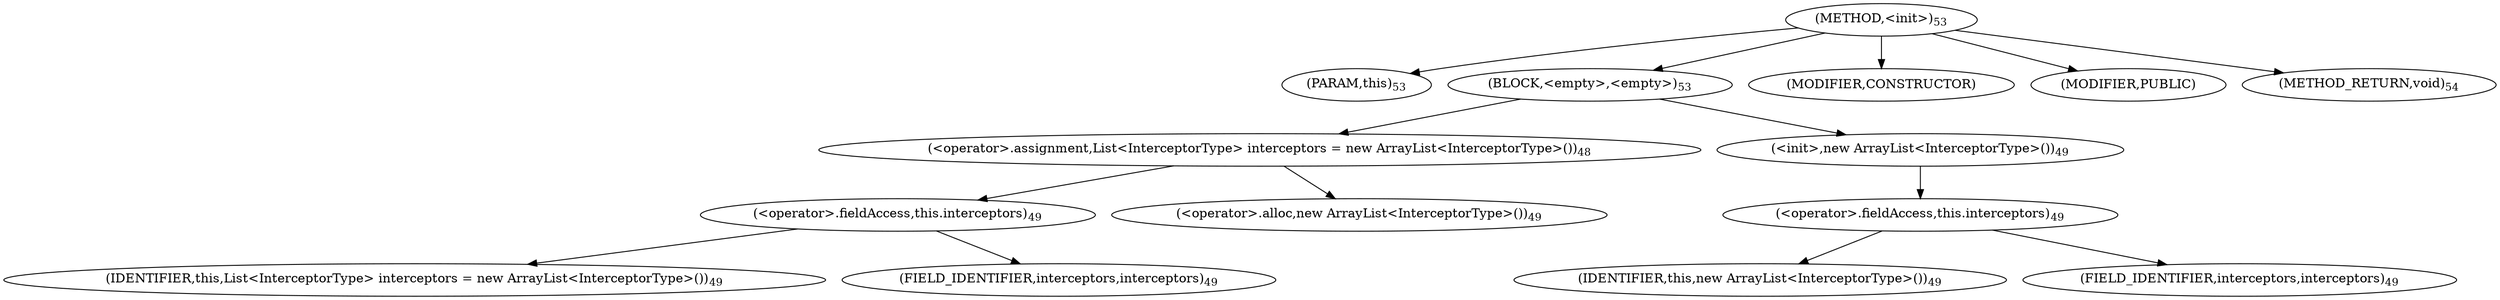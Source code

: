 digraph "&lt;init&gt;" {  
"54" [label = <(METHOD,&lt;init&gt;)<SUB>53</SUB>> ]
"55" [label = <(PARAM,this)<SUB>53</SUB>> ]
"56" [label = <(BLOCK,&lt;empty&gt;,&lt;empty&gt;)<SUB>53</SUB>> ]
"57" [label = <(&lt;operator&gt;.assignment,List&lt;InterceptorType&gt; interceptors = new ArrayList&lt;InterceptorType&gt;())<SUB>48</SUB>> ]
"58" [label = <(&lt;operator&gt;.fieldAccess,this.interceptors)<SUB>49</SUB>> ]
"59" [label = <(IDENTIFIER,this,List&lt;InterceptorType&gt; interceptors = new ArrayList&lt;InterceptorType&gt;())<SUB>49</SUB>> ]
"60" [label = <(FIELD_IDENTIFIER,interceptors,interceptors)<SUB>49</SUB>> ]
"61" [label = <(&lt;operator&gt;.alloc,new ArrayList&lt;InterceptorType&gt;())<SUB>49</SUB>> ]
"62" [label = <(&lt;init&gt;,new ArrayList&lt;InterceptorType&gt;())<SUB>49</SUB>> ]
"63" [label = <(&lt;operator&gt;.fieldAccess,this.interceptors)<SUB>49</SUB>> ]
"64" [label = <(IDENTIFIER,this,new ArrayList&lt;InterceptorType&gt;())<SUB>49</SUB>> ]
"65" [label = <(FIELD_IDENTIFIER,interceptors,interceptors)<SUB>49</SUB>> ]
"66" [label = <(MODIFIER,CONSTRUCTOR)> ]
"67" [label = <(MODIFIER,PUBLIC)> ]
"68" [label = <(METHOD_RETURN,void)<SUB>54</SUB>> ]
  "54" -> "55" 
  "54" -> "56" 
  "54" -> "66" 
  "54" -> "67" 
  "54" -> "68" 
  "56" -> "57" 
  "56" -> "62" 
  "57" -> "58" 
  "57" -> "61" 
  "58" -> "59" 
  "58" -> "60" 
  "62" -> "63" 
  "63" -> "64" 
  "63" -> "65" 
}
